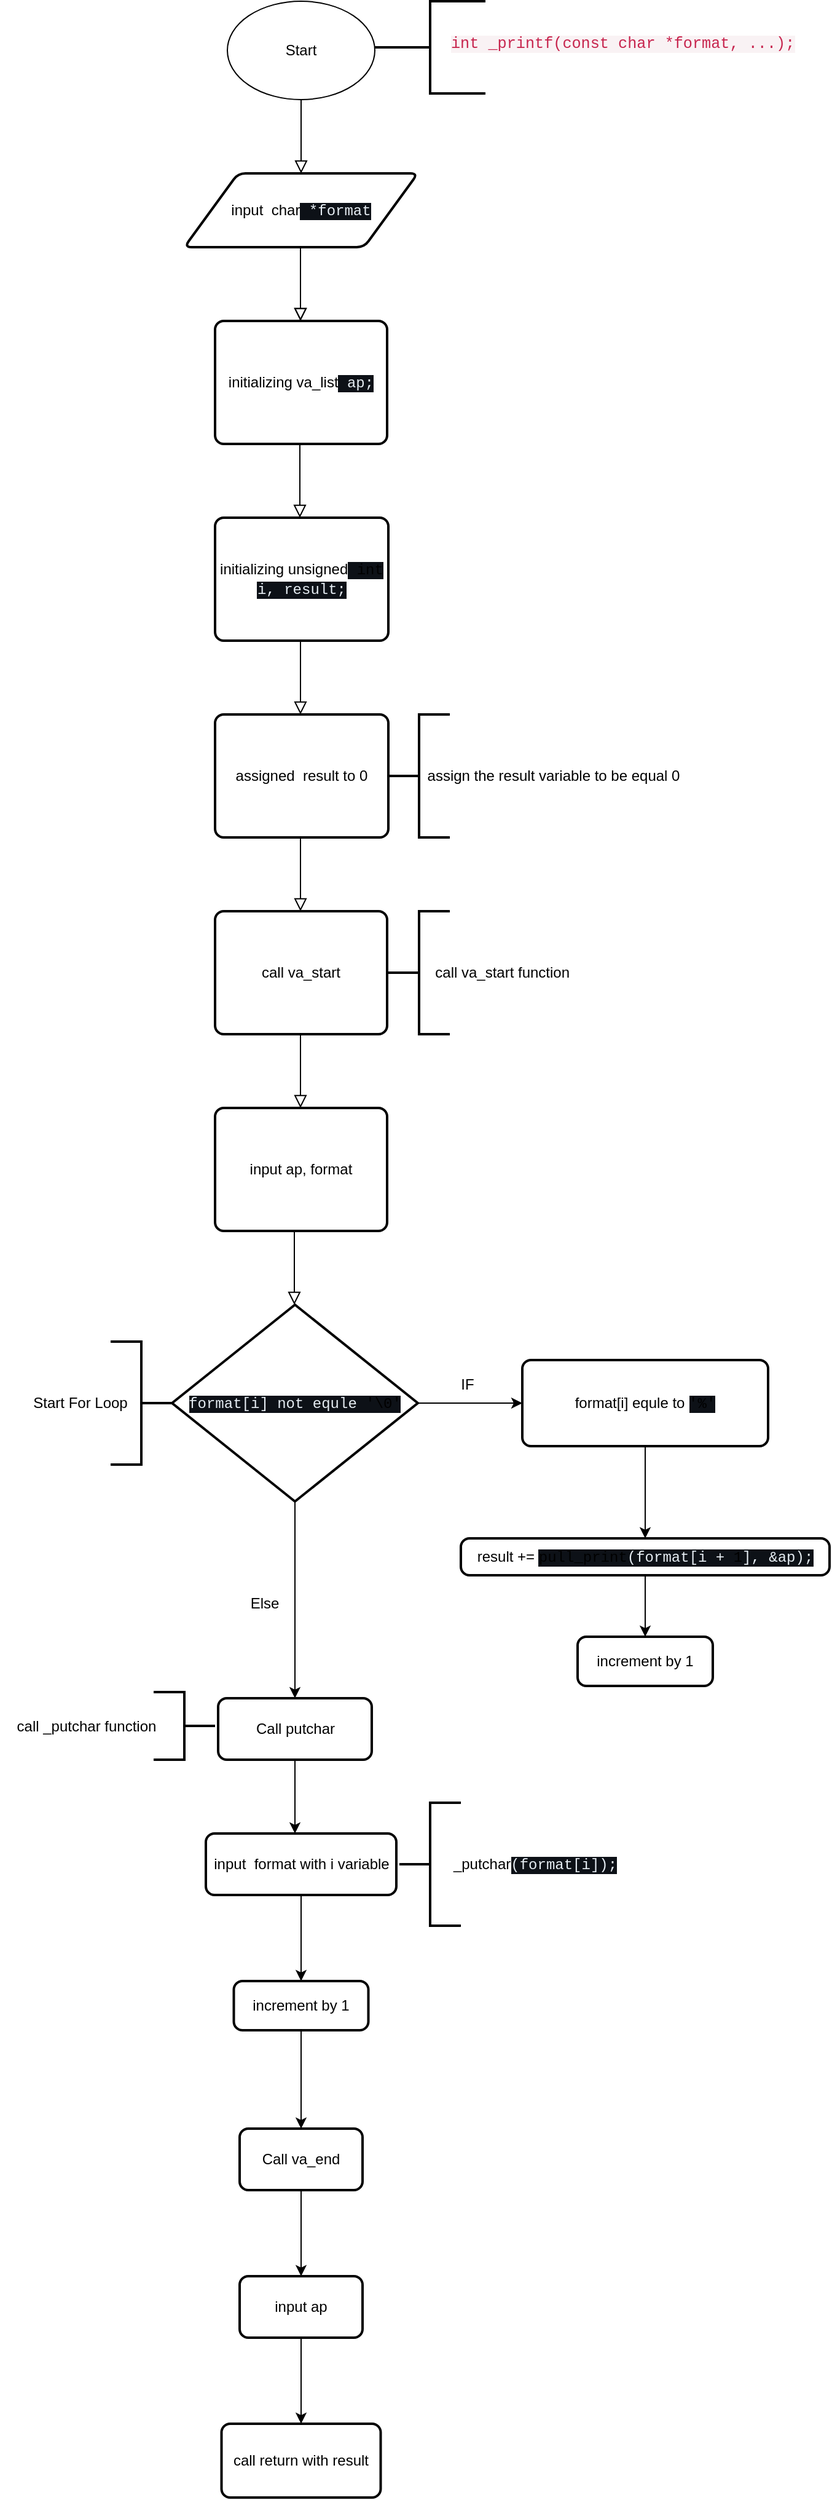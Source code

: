 <mxfile version="21.2.1" type="github">
  <diagram id="C5RBs43oDa-KdzZeNtuy" name="Page-1">
    <mxGraphModel dx="1707" dy="402" grid="1" gridSize="10" guides="1" tooltips="1" connect="1" arrows="1" fold="1" page="1" pageScale="1" pageWidth="827" pageHeight="1169" math="0" shadow="0">
      <root>
        <mxCell id="WIyWlLk6GJQsqaUBKTNV-0" />
        <mxCell id="WIyWlLk6GJQsqaUBKTNV-1" parent="WIyWlLk6GJQsqaUBKTNV-0" />
        <mxCell id="WIyWlLk6GJQsqaUBKTNV-2" value="" style="rounded=0;html=1;jettySize=auto;orthogonalLoop=1;fontSize=11;endArrow=block;endFill=0;endSize=8;strokeWidth=1;shadow=0;labelBackgroundColor=none;edgeStyle=orthogonalEdgeStyle;" parent="WIyWlLk6GJQsqaUBKTNV-1" edge="1">
          <mxGeometry relative="1" as="geometry">
            <mxPoint x="220" y="110" as="sourcePoint" />
            <mxPoint x="220" y="170" as="targetPoint" />
          </mxGeometry>
        </mxCell>
        <mxCell id="MHL0d_PSmeOECJSCwXkf-0" value="Start" style="ellipse;whiteSpace=wrap;html=1;" parent="WIyWlLk6GJQsqaUBKTNV-1" vertex="1">
          <mxGeometry x="160" y="30" width="120" height="80" as="geometry" />
        </mxCell>
        <mxCell id="MHL0d_PSmeOECJSCwXkf-24" value="" style="strokeWidth=2;html=1;shape=mxgraph.flowchart.annotation_2;align=left;labelPosition=right;pointerEvents=1;" parent="WIyWlLk6GJQsqaUBKTNV-1" vertex="1">
          <mxGeometry x="280" y="30" width="90" height="75" as="geometry" />
        </mxCell>
        <mxCell id="MHL0d_PSmeOECJSCwXkf-27" value="&lt;span style=&quot;color: rgb(199, 37, 78); font-family: Menlo, Monaco, Consolas, &amp;quot;Courier New&amp;quot;, monospace; font-size: 12.6px; font-style: normal; font-variant-ligatures: normal; font-variant-caps: normal; font-weight: 400; letter-spacing: normal; orphans: 2; text-align: left; text-indent: 0px; text-transform: none; widows: 2; word-spacing: 0px; -webkit-text-stroke-width: 0px; background-color: rgb(249, 242, 244); text-decoration-thickness: initial; text-decoration-style: initial; text-decoration-color: initial; float: none; display: inline !important;&quot;&gt;int _printf(const char *format, ...);&lt;/span&gt;" style="text;whiteSpace=wrap;html=1;" parent="WIyWlLk6GJQsqaUBKTNV-1" vertex="1">
          <mxGeometry x="340" y="50" width="310" height="40" as="geometry" />
        </mxCell>
        <mxCell id="fyg8MkyKgmCz5n6NAGNR-0" value="input&amp;nbsp;&amp;nbsp;char&lt;span style=&quot;color: rgb(230, 237, 243); font-family: ui-monospace, SFMono-Regular, &amp;quot;SF Mono&amp;quot;, Menlo, Consolas, &amp;quot;Liberation Mono&amp;quot;, monospace; text-align: start; background-color: rgb(13, 17, 23);&quot;&gt; *format&lt;/span&gt;" style="shape=parallelogram;html=1;strokeWidth=2;perimeter=parallelogramPerimeter;whiteSpace=wrap;rounded=1;arcSize=12;size=0.23;" vertex="1" parent="WIyWlLk6GJQsqaUBKTNV-1">
          <mxGeometry x="125" y="170" width="190" height="60" as="geometry" />
        </mxCell>
        <mxCell id="fyg8MkyKgmCz5n6NAGNR-1" value="initializing&amp;nbsp;va_list&lt;span style=&quot;color: rgb(230, 237, 243); font-family: ui-monospace, SFMono-Regular, &amp;quot;SF Mono&amp;quot;, Menlo, Consolas, &amp;quot;Liberation Mono&amp;quot;, monospace; text-align: start; background-color: rgb(13, 17, 23);&quot;&gt; ap;&lt;/span&gt;" style="rounded=1;whiteSpace=wrap;html=1;absoluteArcSize=1;arcSize=14;strokeWidth=2;" vertex="1" parent="WIyWlLk6GJQsqaUBKTNV-1">
          <mxGeometry x="150" y="290" width="140" height="100" as="geometry" />
        </mxCell>
        <mxCell id="fyg8MkyKgmCz5n6NAGNR-5" value="" style="rounded=0;html=1;jettySize=auto;orthogonalLoop=1;fontSize=11;endArrow=block;endFill=0;endSize=8;strokeWidth=1;shadow=0;labelBackgroundColor=none;edgeStyle=orthogonalEdgeStyle;" edge="1" parent="WIyWlLk6GJQsqaUBKTNV-1">
          <mxGeometry relative="1" as="geometry">
            <mxPoint x="219.5" y="230" as="sourcePoint" />
            <mxPoint x="219.5" y="290" as="targetPoint" />
            <Array as="points">
              <mxPoint x="220" y="250" />
              <mxPoint x="220" y="250" />
            </Array>
          </mxGeometry>
        </mxCell>
        <mxCell id="fyg8MkyKgmCz5n6NAGNR-6" value="initializing unsigned&lt;span style=&quot;color: rgb(230, 237, 243); font-family: ui-monospace, SFMono-Regular, &amp;quot;SF Mono&amp;quot;, Menlo, Consolas, &amp;quot;Liberation Mono&amp;quot;, monospace; text-align: start; background-color: rgb(13, 17, 23);&quot;&gt; &lt;/span&gt;&lt;span style=&quot;box-sizing: border-box; color: var(--color-prettylights-syntax-keyword); font-family: ui-monospace, SFMono-Regular, &amp;quot;SF Mono&amp;quot;, Menlo, Consolas, &amp;quot;Liberation Mono&amp;quot;, monospace; text-align: start; background-color: rgb(13, 17, 23);&quot; class=&quot;pl-k&quot;&gt;int&lt;/span&gt;&lt;span style=&quot;color: rgb(230, 237, 243); font-family: ui-monospace, SFMono-Regular, &amp;quot;SF Mono&amp;quot;, Menlo, Consolas, &amp;quot;Liberation Mono&amp;quot;, monospace; text-align: start; background-color: rgb(13, 17, 23);&quot;&gt; i, result;&lt;/span&gt;" style="rounded=1;whiteSpace=wrap;html=1;absoluteArcSize=1;arcSize=14;strokeWidth=2;" vertex="1" parent="WIyWlLk6GJQsqaUBKTNV-1">
          <mxGeometry x="150" y="450" width="141" height="100" as="geometry" />
        </mxCell>
        <mxCell id="fyg8MkyKgmCz5n6NAGNR-8" value="" style="rounded=0;html=1;jettySize=auto;orthogonalLoop=1;fontSize=11;endArrow=block;endFill=0;endSize=8;strokeWidth=1;shadow=0;labelBackgroundColor=none;edgeStyle=orthogonalEdgeStyle;" edge="1" parent="WIyWlLk6GJQsqaUBKTNV-1">
          <mxGeometry relative="1" as="geometry">
            <mxPoint x="219.5" y="230" as="sourcePoint" />
            <mxPoint x="219.5" y="290" as="targetPoint" />
            <Array as="points">
              <mxPoint x="220" y="250" />
              <mxPoint x="220" y="250" />
            </Array>
          </mxGeometry>
        </mxCell>
        <mxCell id="fyg8MkyKgmCz5n6NAGNR-9" value="" style="rounded=0;html=1;jettySize=auto;orthogonalLoop=1;fontSize=11;endArrow=block;endFill=0;endSize=8;strokeWidth=1;shadow=0;labelBackgroundColor=none;edgeStyle=orthogonalEdgeStyle;" edge="1" parent="WIyWlLk6GJQsqaUBKTNV-1">
          <mxGeometry relative="1" as="geometry">
            <mxPoint x="219" y="390" as="sourcePoint" />
            <mxPoint x="219" y="450" as="targetPoint" />
            <Array as="points">
              <mxPoint x="219.5" y="410" />
              <mxPoint x="219.5" y="410" />
            </Array>
          </mxGeometry>
        </mxCell>
        <mxCell id="fyg8MkyKgmCz5n6NAGNR-10" value="assigned&amp;nbsp;&amp;nbsp;result to 0" style="rounded=1;whiteSpace=wrap;html=1;absoluteArcSize=1;arcSize=14;strokeWidth=2;" vertex="1" parent="WIyWlLk6GJQsqaUBKTNV-1">
          <mxGeometry x="150" y="610" width="141" height="100" as="geometry" />
        </mxCell>
        <mxCell id="fyg8MkyKgmCz5n6NAGNR-12" value="" style="rounded=0;html=1;jettySize=auto;orthogonalLoop=1;fontSize=11;endArrow=block;endFill=0;endSize=8;strokeWidth=1;shadow=0;labelBackgroundColor=none;edgeStyle=orthogonalEdgeStyle;" edge="1" parent="WIyWlLk6GJQsqaUBKTNV-1">
          <mxGeometry relative="1" as="geometry">
            <mxPoint x="219.5" y="550" as="sourcePoint" />
            <mxPoint x="219.5" y="610" as="targetPoint" />
            <Array as="points">
              <mxPoint x="220" y="570" />
              <mxPoint x="220" y="570" />
            </Array>
          </mxGeometry>
        </mxCell>
        <mxCell id="fyg8MkyKgmCz5n6NAGNR-13" value="" style="strokeWidth=2;html=1;shape=mxgraph.flowchart.annotation_2;align=left;labelPosition=right;pointerEvents=1;" vertex="1" parent="WIyWlLk6GJQsqaUBKTNV-1">
          <mxGeometry x="291" y="610" width="50" height="100" as="geometry" />
        </mxCell>
        <mxCell id="fyg8MkyKgmCz5n6NAGNR-15" value="assign the result variable to be equal 0" style="text;html=1;align=center;verticalAlign=middle;resizable=0;points=[];autosize=1;strokeColor=none;fillColor=none;" vertex="1" parent="WIyWlLk6GJQsqaUBKTNV-1">
          <mxGeometry x="310" y="645" width="230" height="30" as="geometry" />
        </mxCell>
        <mxCell id="fyg8MkyKgmCz5n6NAGNR-16" value="call&amp;nbsp;va_start" style="rounded=1;whiteSpace=wrap;html=1;absoluteArcSize=1;arcSize=14;strokeWidth=2;" vertex="1" parent="WIyWlLk6GJQsqaUBKTNV-1">
          <mxGeometry x="150" y="770" width="140" height="100" as="geometry" />
        </mxCell>
        <mxCell id="fyg8MkyKgmCz5n6NAGNR-17" value="" style="rounded=0;html=1;jettySize=auto;orthogonalLoop=1;fontSize=11;endArrow=block;endFill=0;endSize=8;strokeWidth=1;shadow=0;labelBackgroundColor=none;edgeStyle=orthogonalEdgeStyle;" edge="1" parent="WIyWlLk6GJQsqaUBKTNV-1">
          <mxGeometry relative="1" as="geometry">
            <mxPoint x="219.5" y="710" as="sourcePoint" />
            <mxPoint x="219.5" y="770" as="targetPoint" />
            <Array as="points">
              <mxPoint x="220" y="730" />
              <mxPoint x="220" y="730" />
            </Array>
          </mxGeometry>
        </mxCell>
        <mxCell id="fyg8MkyKgmCz5n6NAGNR-18" value="input&amp;nbsp;ap, format" style="rounded=1;whiteSpace=wrap;html=1;absoluteArcSize=1;arcSize=14;strokeWidth=2;" vertex="1" parent="WIyWlLk6GJQsqaUBKTNV-1">
          <mxGeometry x="150" y="930" width="140" height="100" as="geometry" />
        </mxCell>
        <mxCell id="fyg8MkyKgmCz5n6NAGNR-19" value="" style="rounded=0;html=1;jettySize=auto;orthogonalLoop=1;fontSize=11;endArrow=block;endFill=0;endSize=8;strokeWidth=1;shadow=0;labelBackgroundColor=none;edgeStyle=orthogonalEdgeStyle;" edge="1" parent="WIyWlLk6GJQsqaUBKTNV-1">
          <mxGeometry relative="1" as="geometry">
            <mxPoint x="219.5" y="870" as="sourcePoint" />
            <mxPoint x="219.5" y="930" as="targetPoint" />
            <Array as="points">
              <mxPoint x="220" y="890" />
              <mxPoint x="220" y="890" />
            </Array>
          </mxGeometry>
        </mxCell>
        <mxCell id="fyg8MkyKgmCz5n6NAGNR-21" value="" style="strokeWidth=2;html=1;shape=mxgraph.flowchart.annotation_2;align=left;labelPosition=right;pointerEvents=1;" vertex="1" parent="WIyWlLk6GJQsqaUBKTNV-1">
          <mxGeometry x="291" y="770" width="50" height="100" as="geometry" />
        </mxCell>
        <mxCell id="fyg8MkyKgmCz5n6NAGNR-22" value="call va_start function&amp;nbsp;" style="text;html=1;align=center;verticalAlign=middle;resizable=0;points=[];autosize=1;strokeColor=none;fillColor=none;" vertex="1" parent="WIyWlLk6GJQsqaUBKTNV-1">
          <mxGeometry x="315" y="805" width="140" height="30" as="geometry" />
        </mxCell>
        <mxCell id="fyg8MkyKgmCz5n6NAGNR-30" style="edgeStyle=orthogonalEdgeStyle;rounded=0;orthogonalLoop=1;jettySize=auto;html=1;" edge="1" parent="WIyWlLk6GJQsqaUBKTNV-1" source="fyg8MkyKgmCz5n6NAGNR-23">
          <mxGeometry relative="1" as="geometry">
            <mxPoint x="400" y="1170" as="targetPoint" />
          </mxGeometry>
        </mxCell>
        <mxCell id="fyg8MkyKgmCz5n6NAGNR-43" style="edgeStyle=orthogonalEdgeStyle;rounded=0;orthogonalLoop=1;jettySize=auto;html=1;exitX=0.5;exitY=1;exitDx=0;exitDy=0;exitPerimeter=0;" edge="1" parent="WIyWlLk6GJQsqaUBKTNV-1" source="fyg8MkyKgmCz5n6NAGNR-23">
          <mxGeometry relative="1" as="geometry">
            <mxPoint x="215" y="1410" as="targetPoint" />
          </mxGeometry>
        </mxCell>
        <mxCell id="fyg8MkyKgmCz5n6NAGNR-23" value="&lt;span style=&quot;color: rgb(230, 237, 243); font-family: ui-monospace, SFMono-Regular, &amp;quot;SF Mono&amp;quot;, Menlo, Consolas, &amp;quot;Liberation Mono&amp;quot;, monospace; font-size: 12px; font-style: normal; font-variant-ligatures: normal; font-variant-caps: normal; font-weight: 400; letter-spacing: normal; orphans: 2; text-align: start; text-indent: 0px; text-transform: none; widows: 2; word-spacing: 0px; -webkit-text-stroke-width: 0px; background-color: rgb(13, 17, 23); text-decoration-thickness: initial; text-decoration-style: initial; text-decoration-color: initial; float: none; display: inline !important;&quot;&gt;format[i] not equle&amp;nbsp;&lt;/span&gt;&lt;span style=&quot;box-sizing: border-box; color: var(--color-prettylights-syntax-string); font-family: ui-monospace, SFMono-Regular, &amp;quot;SF Mono&amp;quot;, Menlo, Consolas, &amp;quot;Liberation Mono&amp;quot;, monospace; font-size: 12px; font-style: normal; font-variant-ligatures: normal; font-variant-caps: normal; font-weight: 400; letter-spacing: normal; orphans: 2; text-align: start; text-indent: 0px; text-transform: none; widows: 2; word-spacing: 0px; -webkit-text-stroke-width: 0px; background-color: rgb(13, 17, 23); text-decoration-thickness: initial; text-decoration-style: initial; text-decoration-color: initial;&quot; class=&quot;pl-s&quot;&gt;&lt;span style=&quot;box-sizing: border-box; color: var(--color-prettylights-syntax-string);&quot; class=&quot;pl-pds&quot;&gt;&#39;&lt;/span&gt;&lt;span style=&quot;box-sizing: border-box;&quot; class=&quot;pl-cce&quot;&gt;\0&lt;/span&gt;&lt;span style=&quot;box-sizing: border-box; color: var(--color-prettylights-syntax-string);&quot; class=&quot;pl-pds&quot;&gt;&#39;&lt;/span&gt;&lt;/span&gt;" style="strokeWidth=2;html=1;shape=mxgraph.flowchart.decision;whiteSpace=wrap;" vertex="1" parent="WIyWlLk6GJQsqaUBKTNV-1">
          <mxGeometry x="115" y="1090" width="200" height="160" as="geometry" />
        </mxCell>
        <mxCell id="fyg8MkyKgmCz5n6NAGNR-24" value="" style="rounded=0;html=1;jettySize=auto;orthogonalLoop=1;fontSize=11;endArrow=block;endFill=0;endSize=8;strokeWidth=1;shadow=0;labelBackgroundColor=none;edgeStyle=orthogonalEdgeStyle;" edge="1" parent="WIyWlLk6GJQsqaUBKTNV-1">
          <mxGeometry relative="1" as="geometry">
            <mxPoint x="214.5" y="1030" as="sourcePoint" />
            <mxPoint x="214.5" y="1090" as="targetPoint" />
            <Array as="points">
              <mxPoint x="215" y="1040" />
              <mxPoint x="215" y="1040" />
            </Array>
          </mxGeometry>
        </mxCell>
        <mxCell id="fyg8MkyKgmCz5n6NAGNR-27" value="" style="strokeWidth=2;html=1;shape=mxgraph.flowchart.annotation_2;align=left;labelPosition=right;pointerEvents=1;direction=west;" vertex="1" parent="WIyWlLk6GJQsqaUBKTNV-1">
          <mxGeometry x="65" y="1120" width="50" height="100" as="geometry" />
        </mxCell>
        <mxCell id="fyg8MkyKgmCz5n6NAGNR-28" value="Start For Loop" style="text;html=1;align=center;verticalAlign=middle;resizable=0;points=[];autosize=1;strokeColor=none;fillColor=none;" vertex="1" parent="WIyWlLk6GJQsqaUBKTNV-1">
          <mxGeometry x="-10" y="1155" width="100" height="30" as="geometry" />
        </mxCell>
        <mxCell id="fyg8MkyKgmCz5n6NAGNR-31" value="IF" style="text;html=1;align=center;verticalAlign=middle;resizable=0;points=[];autosize=1;strokeColor=none;fillColor=none;" vertex="1" parent="WIyWlLk6GJQsqaUBKTNV-1">
          <mxGeometry x="340" y="1140" width="30" height="30" as="geometry" />
        </mxCell>
        <mxCell id="fyg8MkyKgmCz5n6NAGNR-33" style="edgeStyle=orthogonalEdgeStyle;rounded=0;orthogonalLoop=1;jettySize=auto;html=1;exitX=0.5;exitY=1;exitDx=0;exitDy=0;" edge="1" parent="WIyWlLk6GJQsqaUBKTNV-1" source="fyg8MkyKgmCz5n6NAGNR-32">
          <mxGeometry relative="1" as="geometry">
            <mxPoint x="500" y="1280" as="targetPoint" />
          </mxGeometry>
        </mxCell>
        <mxCell id="fyg8MkyKgmCz5n6NAGNR-32" value="format[i] equle to&amp;nbsp;&lt;span style=&quot;box-sizing: border-box; color: var(--color-prettylights-syntax-string); font-family: ui-monospace, SFMono-Regular, &amp;quot;SF Mono&amp;quot;, Menlo, Consolas, &amp;quot;Liberation Mono&amp;quot;, monospace; text-align: start; background-color: rgb(13, 17, 23);&quot; class=&quot;pl-s&quot;&gt;&lt;span style=&quot;box-sizing: border-box; color: var(--color-prettylights-syntax-string);&quot; class=&quot;pl-pds&quot;&gt;&#39;&lt;/span&gt;%&lt;span style=&quot;box-sizing: border-box; color: var(--color-prettylights-syntax-string);&quot; class=&quot;pl-pds&quot;&gt;&#39;&lt;/span&gt;&lt;/span&gt;" style="rounded=1;whiteSpace=wrap;html=1;absoluteArcSize=1;arcSize=14;strokeWidth=2;" vertex="1" parent="WIyWlLk6GJQsqaUBKTNV-1">
          <mxGeometry x="400" y="1135" width="200" height="70" as="geometry" />
        </mxCell>
        <mxCell id="fyg8MkyKgmCz5n6NAGNR-42" style="edgeStyle=orthogonalEdgeStyle;rounded=0;orthogonalLoop=1;jettySize=auto;html=1;" edge="1" parent="WIyWlLk6GJQsqaUBKTNV-1" source="fyg8MkyKgmCz5n6NAGNR-34">
          <mxGeometry relative="1" as="geometry">
            <mxPoint x="500" y="1360" as="targetPoint" />
          </mxGeometry>
        </mxCell>
        <mxCell id="fyg8MkyKgmCz5n6NAGNR-34" value="result += &lt;span style=&quot;box-sizing: border-box; color: var(--color-prettylights-syntax-constant); font-family: ui-monospace, SFMono-Regular, &amp;quot;SF Mono&amp;quot;, Menlo, Consolas, &amp;quot;Liberation Mono&amp;quot;, monospace; text-align: start; background-color: rgb(13, 17, 23);&quot; class=&quot;pl-c1&quot;&gt;pull_print&lt;/span&gt;&lt;span style=&quot;color: rgb(230, 237, 243); font-family: ui-monospace, SFMono-Regular, &amp;quot;SF Mono&amp;quot;, Menlo, Consolas, &amp;quot;Liberation Mono&amp;quot;, monospace; text-align: start; background-color: rgb(13, 17, 23);&quot;&gt;(format[i + &lt;/span&gt;&lt;span style=&quot;box-sizing: border-box; color: var(--color-prettylights-syntax-constant); font-family: ui-monospace, SFMono-Regular, &amp;quot;SF Mono&amp;quot;, Menlo, Consolas, &amp;quot;Liberation Mono&amp;quot;, monospace; text-align: start; background-color: rgb(13, 17, 23);&quot; class=&quot;pl-c1&quot;&gt;1&lt;/span&gt;&lt;span style=&quot;color: rgb(230, 237, 243); font-family: ui-monospace, SFMono-Regular, &amp;quot;SF Mono&amp;quot;, Menlo, Consolas, &amp;quot;Liberation Mono&amp;quot;, monospace; text-align: start; background-color: rgb(13, 17, 23);&quot;&gt;], &amp;amp;ap);&lt;/span&gt;" style="rounded=1;whiteSpace=wrap;html=1;absoluteArcSize=1;arcSize=14;strokeWidth=2;" vertex="1" parent="WIyWlLk6GJQsqaUBKTNV-1">
          <mxGeometry x="350" y="1280" width="300" height="30" as="geometry" />
        </mxCell>
        <mxCell id="fyg8MkyKgmCz5n6NAGNR-35" value="increment by 1" style="rounded=1;whiteSpace=wrap;html=1;absoluteArcSize=1;arcSize=14;strokeWidth=2;" vertex="1" parent="WIyWlLk6GJQsqaUBKTNV-1">
          <mxGeometry x="445" y="1360" width="110" height="40" as="geometry" />
        </mxCell>
        <mxCell id="fyg8MkyKgmCz5n6NAGNR-37" style="edgeStyle=orthogonalEdgeStyle;rounded=0;orthogonalLoop=1;jettySize=auto;html=1;exitX=0.5;exitY=1;exitDx=0;exitDy=0;" edge="1" parent="WIyWlLk6GJQsqaUBKTNV-1" source="fyg8MkyKgmCz5n6NAGNR-35" target="fyg8MkyKgmCz5n6NAGNR-35">
          <mxGeometry relative="1" as="geometry" />
        </mxCell>
        <mxCell id="fyg8MkyKgmCz5n6NAGNR-44" value="Else" style="text;html=1;align=center;verticalAlign=middle;resizable=0;points=[];autosize=1;strokeColor=none;fillColor=none;" vertex="1" parent="WIyWlLk6GJQsqaUBKTNV-1">
          <mxGeometry x="165" y="1318" width="50" height="30" as="geometry" />
        </mxCell>
        <mxCell id="fyg8MkyKgmCz5n6NAGNR-50" style="edgeStyle=orthogonalEdgeStyle;rounded=0;orthogonalLoop=1;jettySize=auto;html=1;exitX=0.5;exitY=1;exitDx=0;exitDy=0;" edge="1" parent="WIyWlLk6GJQsqaUBKTNV-1" source="fyg8MkyKgmCz5n6NAGNR-45">
          <mxGeometry relative="1" as="geometry">
            <mxPoint x="215" y="1520" as="targetPoint" />
          </mxGeometry>
        </mxCell>
        <mxCell id="fyg8MkyKgmCz5n6NAGNR-45" value="Call putchar" style="rounded=1;whiteSpace=wrap;html=1;absoluteArcSize=1;arcSize=14;strokeWidth=2;" vertex="1" parent="WIyWlLk6GJQsqaUBKTNV-1">
          <mxGeometry x="152.5" y="1410" width="125" height="50" as="geometry" />
        </mxCell>
        <mxCell id="fyg8MkyKgmCz5n6NAGNR-46" value="" style="strokeWidth=2;html=1;shape=mxgraph.flowchart.annotation_2;align=left;labelPosition=right;pointerEvents=1;direction=west;" vertex="1" parent="WIyWlLk6GJQsqaUBKTNV-1">
          <mxGeometry x="100" y="1405" width="50" height="55" as="geometry" />
        </mxCell>
        <mxCell id="fyg8MkyKgmCz5n6NAGNR-48" value="call _putchar function" style="text;html=1;align=center;verticalAlign=middle;resizable=0;points=[];autosize=1;strokeColor=none;fillColor=none;" vertex="1" parent="WIyWlLk6GJQsqaUBKTNV-1">
          <mxGeometry x="-25" y="1417.5" width="140" height="30" as="geometry" />
        </mxCell>
        <mxCell id="fyg8MkyKgmCz5n6NAGNR-53" style="edgeStyle=orthogonalEdgeStyle;rounded=0;orthogonalLoop=1;jettySize=auto;html=1;exitX=0.5;exitY=1;exitDx=0;exitDy=0;" edge="1" parent="WIyWlLk6GJQsqaUBKTNV-1" source="fyg8MkyKgmCz5n6NAGNR-49">
          <mxGeometry relative="1" as="geometry">
            <mxPoint x="220" y="1640" as="targetPoint" />
          </mxGeometry>
        </mxCell>
        <mxCell id="fyg8MkyKgmCz5n6NAGNR-49" value="input&amp;nbsp;&amp;nbsp;format with i variable" style="rounded=1;whiteSpace=wrap;html=1;absoluteArcSize=1;arcSize=14;strokeWidth=2;" vertex="1" parent="WIyWlLk6GJQsqaUBKTNV-1">
          <mxGeometry x="142.5" y="1520" width="155" height="50" as="geometry" />
        </mxCell>
        <mxCell id="fyg8MkyKgmCz5n6NAGNR-51" value="" style="strokeWidth=2;html=1;shape=mxgraph.flowchart.annotation_2;align=left;labelPosition=right;pointerEvents=1;" vertex="1" parent="WIyWlLk6GJQsqaUBKTNV-1">
          <mxGeometry x="300" y="1495" width="50" height="100" as="geometry" />
        </mxCell>
        <mxCell id="fyg8MkyKgmCz5n6NAGNR-52" value="_putchar&lt;span style=&quot;color: rgb(230, 237, 243); font-family: ui-monospace, SFMono-Regular, &amp;quot;SF Mono&amp;quot;, Menlo, Consolas, &amp;quot;Liberation Mono&amp;quot;, monospace; text-align: start; background-color: rgb(13, 17, 23);&quot;&gt;(format[i]);&lt;/span&gt;" style="text;html=1;align=center;verticalAlign=middle;resizable=0;points=[];autosize=1;strokeColor=none;fillColor=none;" vertex="1" parent="WIyWlLk6GJQsqaUBKTNV-1">
          <mxGeometry x="330" y="1530" width="160" height="30" as="geometry" />
        </mxCell>
        <mxCell id="fyg8MkyKgmCz5n6NAGNR-58" style="edgeStyle=orthogonalEdgeStyle;rounded=0;orthogonalLoop=1;jettySize=auto;html=1;exitX=0.5;exitY=1;exitDx=0;exitDy=0;" edge="1" parent="WIyWlLk6GJQsqaUBKTNV-1" source="fyg8MkyKgmCz5n6NAGNR-54">
          <mxGeometry relative="1" as="geometry">
            <mxPoint x="220" y="1760" as="targetPoint" />
          </mxGeometry>
        </mxCell>
        <mxCell id="fyg8MkyKgmCz5n6NAGNR-54" value="increment by 1" style="rounded=1;whiteSpace=wrap;html=1;absoluteArcSize=1;arcSize=14;strokeWidth=2;" vertex="1" parent="WIyWlLk6GJQsqaUBKTNV-1">
          <mxGeometry x="165.25" y="1640" width="109.5" height="40" as="geometry" />
        </mxCell>
        <mxCell id="fyg8MkyKgmCz5n6NAGNR-59" style="edgeStyle=orthogonalEdgeStyle;rounded=0;orthogonalLoop=1;jettySize=auto;html=1;exitX=0.5;exitY=1;exitDx=0;exitDy=0;" edge="1" parent="WIyWlLk6GJQsqaUBKTNV-1" source="fyg8MkyKgmCz5n6NAGNR-56">
          <mxGeometry relative="1" as="geometry">
            <mxPoint x="220" y="1880" as="targetPoint" />
          </mxGeometry>
        </mxCell>
        <mxCell id="fyg8MkyKgmCz5n6NAGNR-56" value="Call&amp;nbsp;va_end" style="rounded=1;whiteSpace=wrap;html=1;absoluteArcSize=1;arcSize=14;strokeWidth=2;" vertex="1" parent="WIyWlLk6GJQsqaUBKTNV-1">
          <mxGeometry x="170" y="1760" width="100" height="50" as="geometry" />
        </mxCell>
        <mxCell id="fyg8MkyKgmCz5n6NAGNR-62" style="edgeStyle=orthogonalEdgeStyle;rounded=0;orthogonalLoop=1;jettySize=auto;html=1;" edge="1" parent="WIyWlLk6GJQsqaUBKTNV-1" source="fyg8MkyKgmCz5n6NAGNR-60">
          <mxGeometry relative="1" as="geometry">
            <mxPoint x="220" y="2000" as="targetPoint" />
          </mxGeometry>
        </mxCell>
        <mxCell id="fyg8MkyKgmCz5n6NAGNR-60" value="input&amp;nbsp;ap" style="rounded=1;whiteSpace=wrap;html=1;absoluteArcSize=1;arcSize=14;strokeWidth=2;" vertex="1" parent="WIyWlLk6GJQsqaUBKTNV-1">
          <mxGeometry x="170" y="1880" width="100" height="50" as="geometry" />
        </mxCell>
        <mxCell id="fyg8MkyKgmCz5n6NAGNR-61" value="call return with&amp;nbsp;result" style="rounded=1;whiteSpace=wrap;html=1;absoluteArcSize=1;arcSize=14;strokeWidth=2;" vertex="1" parent="WIyWlLk6GJQsqaUBKTNV-1">
          <mxGeometry x="155.25" y="2000" width="129.5" height="60" as="geometry" />
        </mxCell>
      </root>
    </mxGraphModel>
  </diagram>
</mxfile>
